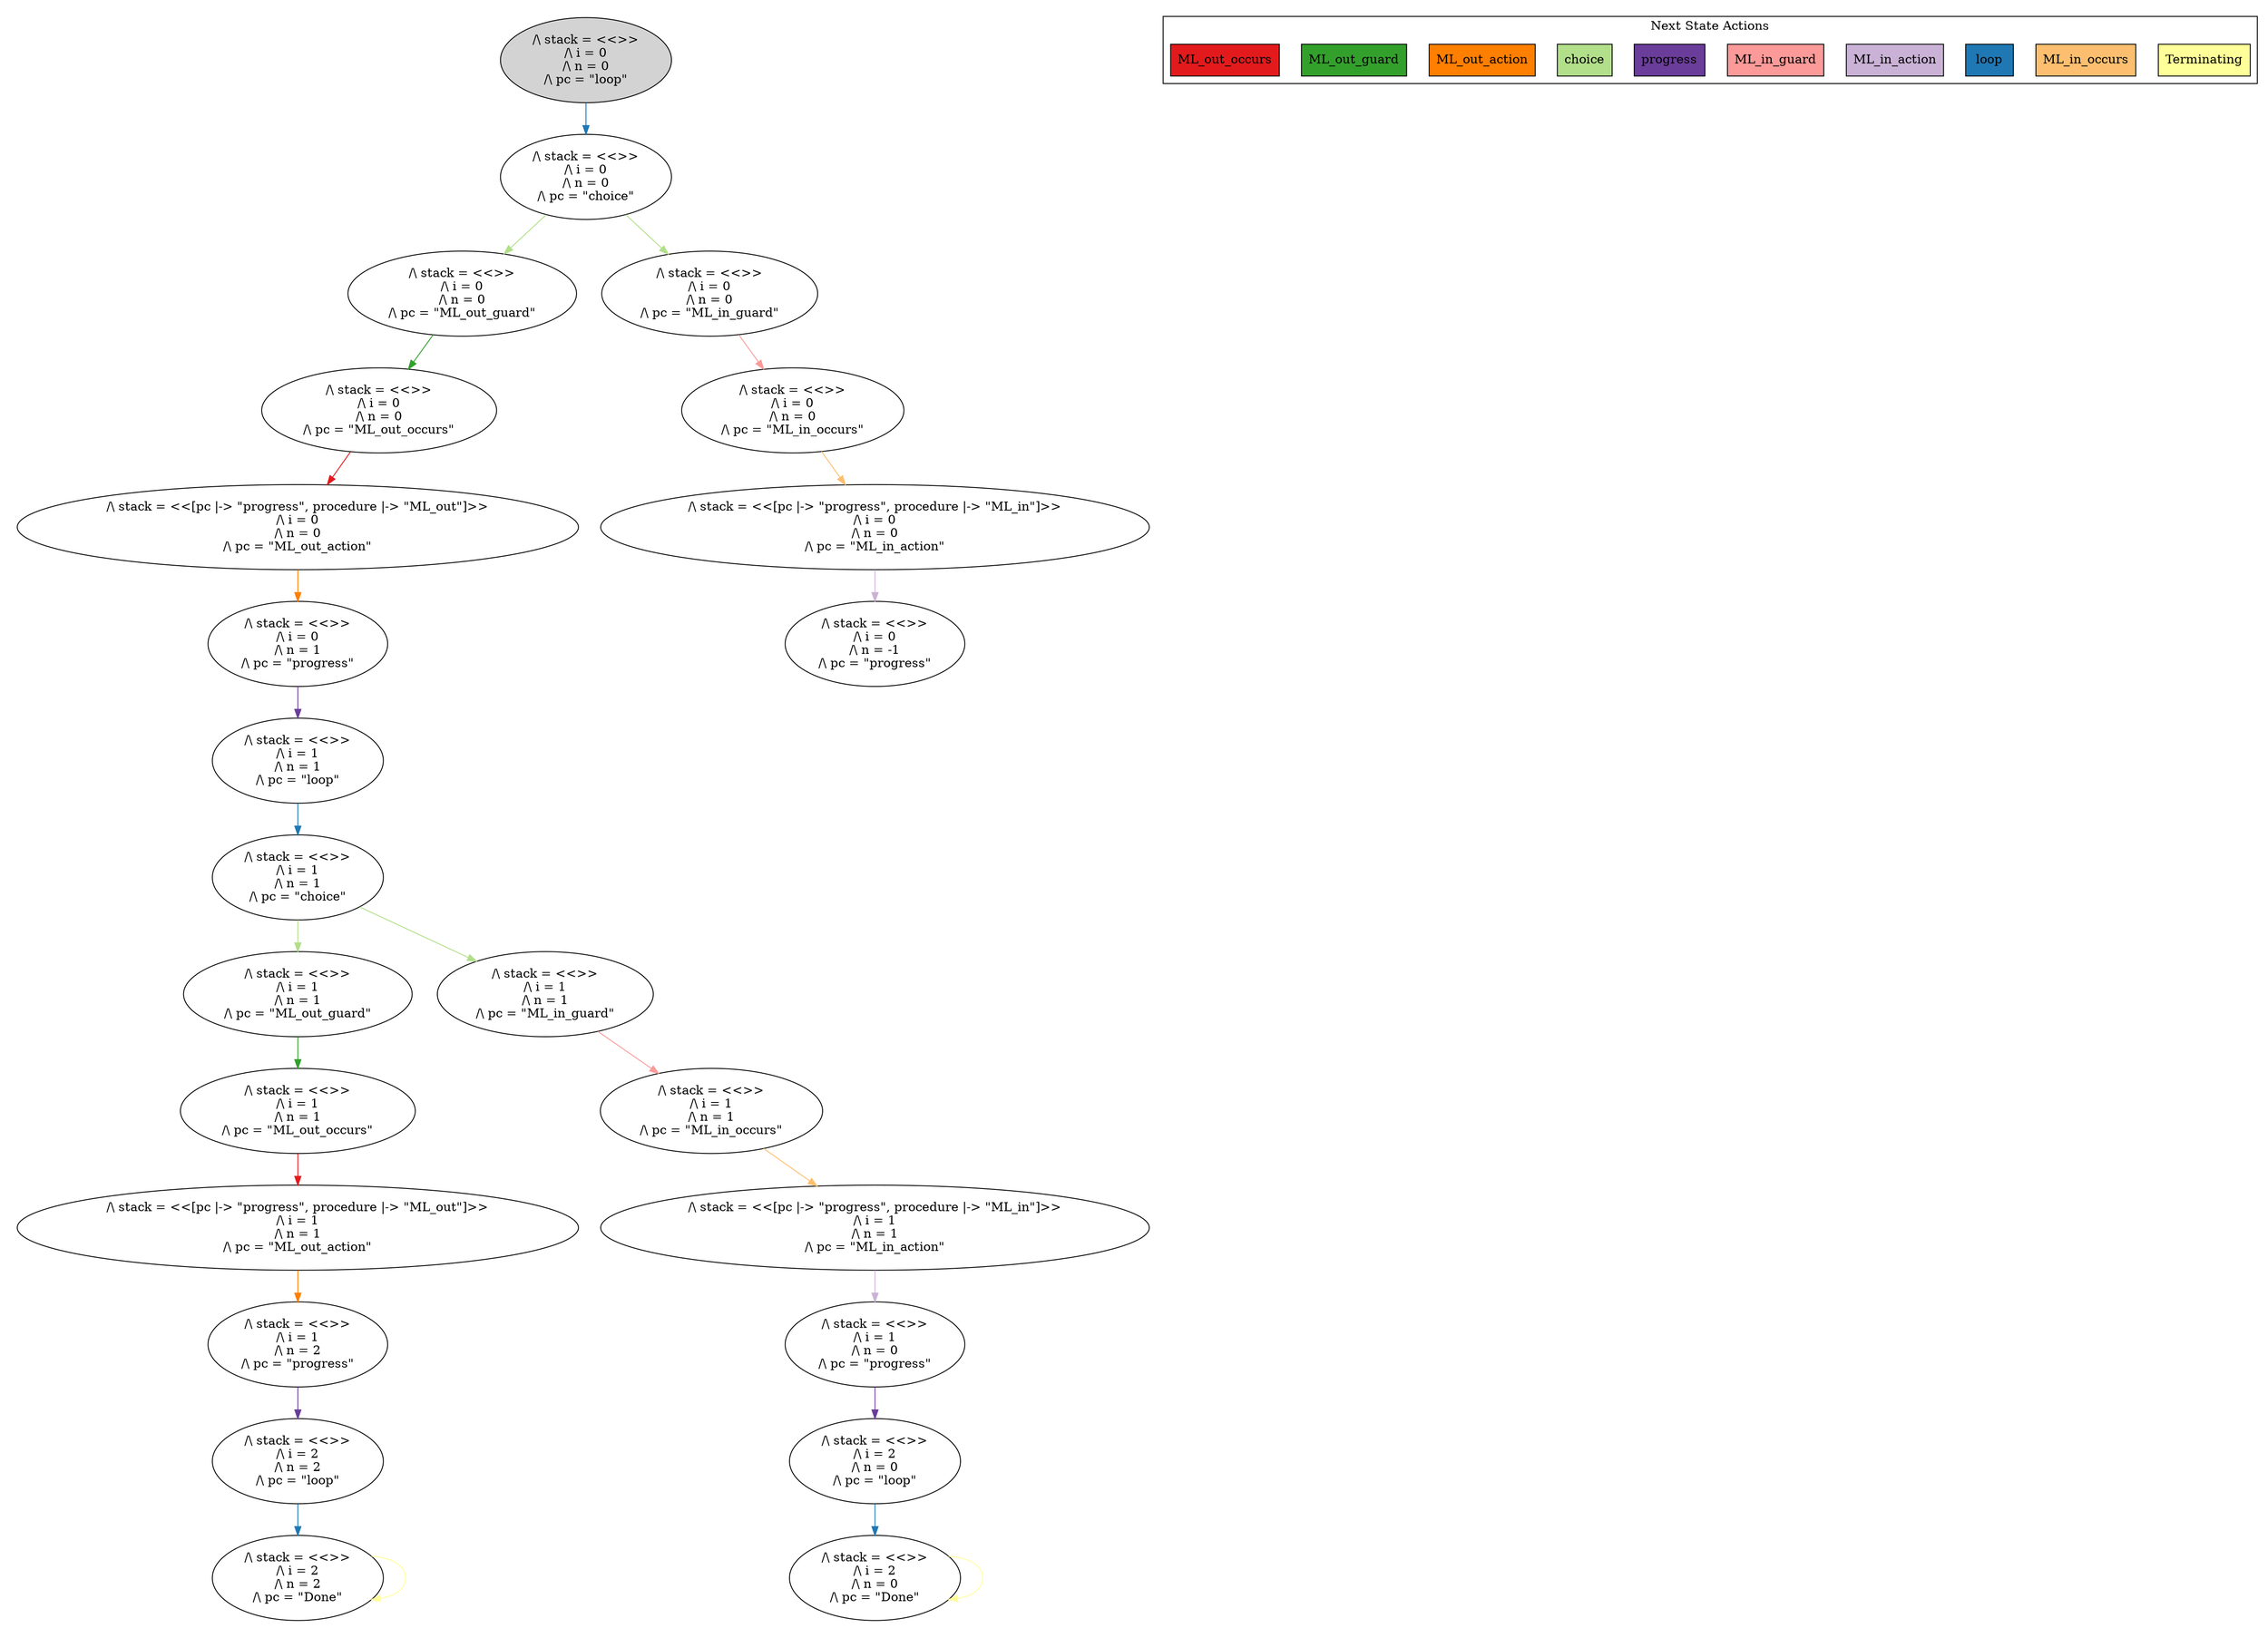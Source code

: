 strict digraph DiskGraph {
edge [colorscheme="paired12"]
nodesep=0.35;
subgraph cluster_graph {
color="white";
5136676110531001742 [label="/\\ stack = <<>>\n/\\ i = 0\n/\\ n = 0\n/\\ pc = \"loop\"",style = filled]
5136676110531001742 -> 1734285260077875953 [label="",color="2",fontcolor="2"];
1734285260077875953 [label="/\\ stack = <<>>\n/\\ i = 0\n/\\ n = 0\n/\\ pc = \"choice\""];
1734285260077875953 -> 6595811693612403440 [label="",color="3",fontcolor="3"];
6595811693612403440 [label="/\\ stack = <<>>\n/\\ i = 0\n/\\ n = 0\n/\\ pc = \"ML_out_guard\""];
1734285260077875953 -> 6262573432557176779 [label="",color="3",fontcolor="3"];
6262573432557176779 [label="/\\ stack = <<>>\n/\\ i = 0\n/\\ n = 0\n/\\ pc = \"ML_in_guard\""];
6595811693612403440 -> -5452422427096532033 [label="",color="4",fontcolor="4"];
-5452422427096532033 [label="/\\ stack = <<>>\n/\\ i = 0\n/\\ n = 0\n/\\ pc = \"ML_out_occurs\""];
6262573432557176779 -> -5659749957122620575 [label="",color="5",fontcolor="5"];
-5659749957122620575 [label="/\\ stack = <<>>\n/\\ i = 0\n/\\ n = 0\n/\\ pc = \"ML_in_occurs\""];
-5452422427096532033 -> 8214631845496296422 [label="",color="6",fontcolor="6"];
8214631845496296422 [label="/\\ stack = <<[pc |-> \"progress\", procedure |-> \"ML_out\"]>>\n/\\ i = 0\n/\\ n = 0\n/\\ pc = \"ML_out_action\""];
-5659749957122620575 -> -8293427849053499752 [label="",color="7",fontcolor="7"];
-8293427849053499752 [label="/\\ stack = <<[pc |-> \"progress\", procedure |-> \"ML_in\"]>>\n/\\ i = 0\n/\\ n = 0\n/\\ pc = \"ML_in_action\""];
8214631845496296422 -> -6983565411177565290 [label="",color="8",fontcolor="8"];
-6983565411177565290 [label="/\\ stack = <<>>\n/\\ i = 0\n/\\ n = 1\n/\\ pc = \"progress\""];
-8293427849053499752 -> 1057486014699516324 [label="",color="9",fontcolor="9"];
1057486014699516324 [label="/\\ stack = <<>>\n/\\ i = 0\n/\\ n = -1\n/\\ pc = \"progress\""];
-6983565411177565290 -> 5932959814270054055 [label="",color="10",fontcolor="10"];
5932959814270054055 [label="/\\ stack = <<>>\n/\\ i = 1\n/\\ n = 1\n/\\ pc = \"loop\""];
5932959814270054055 -> 5570888767521682819 [label="",color="2",fontcolor="2"];
5570888767521682819 [label="/\\ stack = <<>>\n/\\ i = 1\n/\\ n = 1\n/\\ pc = \"choice\""];
5570888767521682819 -> -3242694003981764762 [label="",color="3",fontcolor="3"];
-3242694003981764762 [label="/\\ stack = <<>>\n/\\ i = 1\n/\\ n = 1\n/\\ pc = \"ML_out_guard\""];
5570888767521682819 -> -8593554816360016414 [label="",color="3",fontcolor="3"];
-8593554816360016414 [label="/\\ stack = <<>>\n/\\ i = 1\n/\\ n = 1\n/\\ pc = \"ML_in_guard\""];
-3242694003981764762 -> 7295530531526581601 [label="",color="4",fontcolor="4"];
7295530531526581601 [label="/\\ stack = <<>>\n/\\ i = 1\n/\\ n = 1\n/\\ pc = \"ML_out_occurs\""];
-8593554816360016414 -> 4035825975188963063 [label="",color="5",fontcolor="5"];
4035825975188963063 [label="/\\ stack = <<>>\n/\\ i = 1\n/\\ n = 1\n/\\ pc = \"ML_in_occurs\""];
7295530531526581601 -> -6671017634465958600 [label="",color="6",fontcolor="6"];
-6671017634465958600 [label="/\\ stack = <<[pc |-> \"progress\", procedure |-> \"ML_out\"]>>\n/\\ i = 1\n/\\ n = 1\n/\\ pc = \"ML_out_action\""];
4035825975188963063 -> 401232125964563214 [label="",color="7",fontcolor="7"];
401232125964563214 [label="/\\ stack = <<[pc |-> \"progress\", procedure |-> \"ML_in\"]>>\n/\\ i = 1\n/\\ n = 1\n/\\ pc = \"ML_in_action\""];
-6671017634465958600 -> 4488506693189892244 [label="",color="8",fontcolor="8"];
4488506693189892244 [label="/\\ stack = <<>>\n/\\ i = 1\n/\\ n = 2\n/\\ pc = \"progress\""];
401232125964563214 -> -7534830358851622600 [label="",color="9",fontcolor="9"];
-7534830358851622600 [label="/\\ stack = <<>>\n/\\ i = 1\n/\\ n = 0\n/\\ pc = \"progress\""];
4488506693189892244 -> 7887865458379348956 [label="",color="10",fontcolor="10"];
7887865458379348956 [label="/\\ stack = <<>>\n/\\ i = 2\n/\\ n = 2\n/\\ pc = \"loop\""];
-7534830358851622600 -> -8187794799832131465 [label="",color="10",fontcolor="10"];
-8187794799832131465 [label="/\\ stack = <<>>\n/\\ i = 2\n/\\ n = 0\n/\\ pc = \"loop\""];
7887865458379348956 -> 6406509581834147102 [label="",color="2",fontcolor="2"];
6406509581834147102 [label="/\\ stack = <<>>\n/\\ i = 2\n/\\ n = 2\n/\\ pc = \"Done\""];
-8187794799832131465 -> -4917876570742516043 [label="",color="2",fontcolor="2"];
-4917876570742516043 [label="/\\ stack = <<>>\n/\\ i = 2\n/\\ n = 0\n/\\ pc = \"Done\""];
6406509581834147102 -> 6406509581834147102 [label="",color="11",fontcolor="11"];
-4917876570742516043 -> -4917876570742516043 [label="",color="11",fontcolor="11"];
{rank = same; 5136676110531001742;}
{rank = same; 1734285260077875953;}
{rank = same; 6595811693612403440;6262573432557176779;}
{rank = same; -5452422427096532033;-5659749957122620575;}
{rank = same; -8293427849053499752;8214631845496296422;}
{rank = same; -6983565411177565290;}
{rank = same; 5932959814270054055;}
{rank = same; 5570888767521682819;}
{rank = same; -8593554816360016414;-3242694003981764762;}
{rank = same; 7295530531526581601;4035825975188963063;}
{rank = same; 401232125964563214;-6671017634465958600;}
{rank = same; -7534830358851622600;4488506693189892244;}
{rank = same; 7887865458379348956;-8187794799832131465;}
{rank = same; -4917876570742516043;6406509581834147102;}
}
subgraph cluster_legend {graph[style=bold];label = "Next State Actions" style="solid"
node [ labeljust="l",colorscheme="paired12",style=filled,shape=record ]
Terminating [label="Terminating",fillcolor=11]
ML_in_occurs [label="ML_in_occurs",fillcolor=7]
loop [label="loop",fillcolor=2]
ML_in_action [label="ML_in_action",fillcolor=9]
ML_in_guard [label="ML_in_guard",fillcolor=5]
progress [label="progress",fillcolor=10]
choice [label="choice",fillcolor=3]
ML_out_action [label="ML_out_action",fillcolor=8]
ML_out_guard [label="ML_out_guard",fillcolor=4]
ML_out_occurs [label="ML_out_occurs",fillcolor=6]
}}